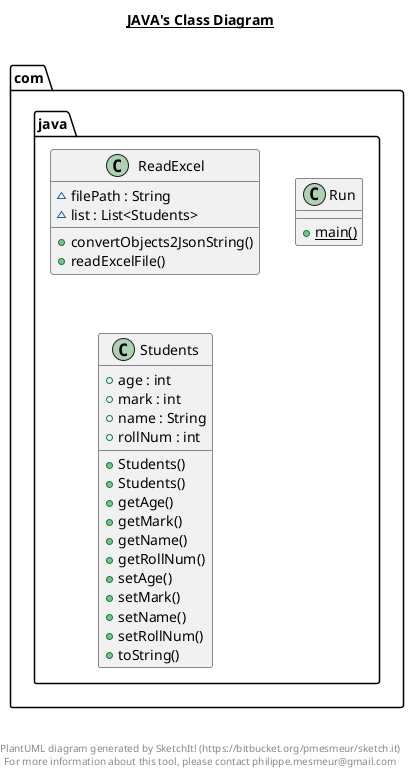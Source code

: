 @startuml

title __JAVA's Class Diagram__\n

  namespace com.java {
    class com.java.ReadExcel {
        ~ filePath : String
        ~ list : List<Students>
        + convertObjects2JsonString()
        + readExcelFile()
    }
  }
  

  namespace com.java {
    class com.java.Run {
        {static} + main()
    }
  }
  

  namespace com.java {
    class com.java.Students {
        + age : int
        + mark : int
        + name : String
        + rollNum : int
        + Students()
        + Students()
        + getAge()
        + getMark()
        + getName()
        + getRollNum()
        + setAge()
        + setMark()
        + setName()
        + setRollNum()
        + toString()
    }
  }
  



right footer


PlantUML diagram generated by SketchIt! (https://bitbucket.org/pmesmeur/sketch.it)
For more information about this tool, please contact philippe.mesmeur@gmail.com
endfooter

@enduml
